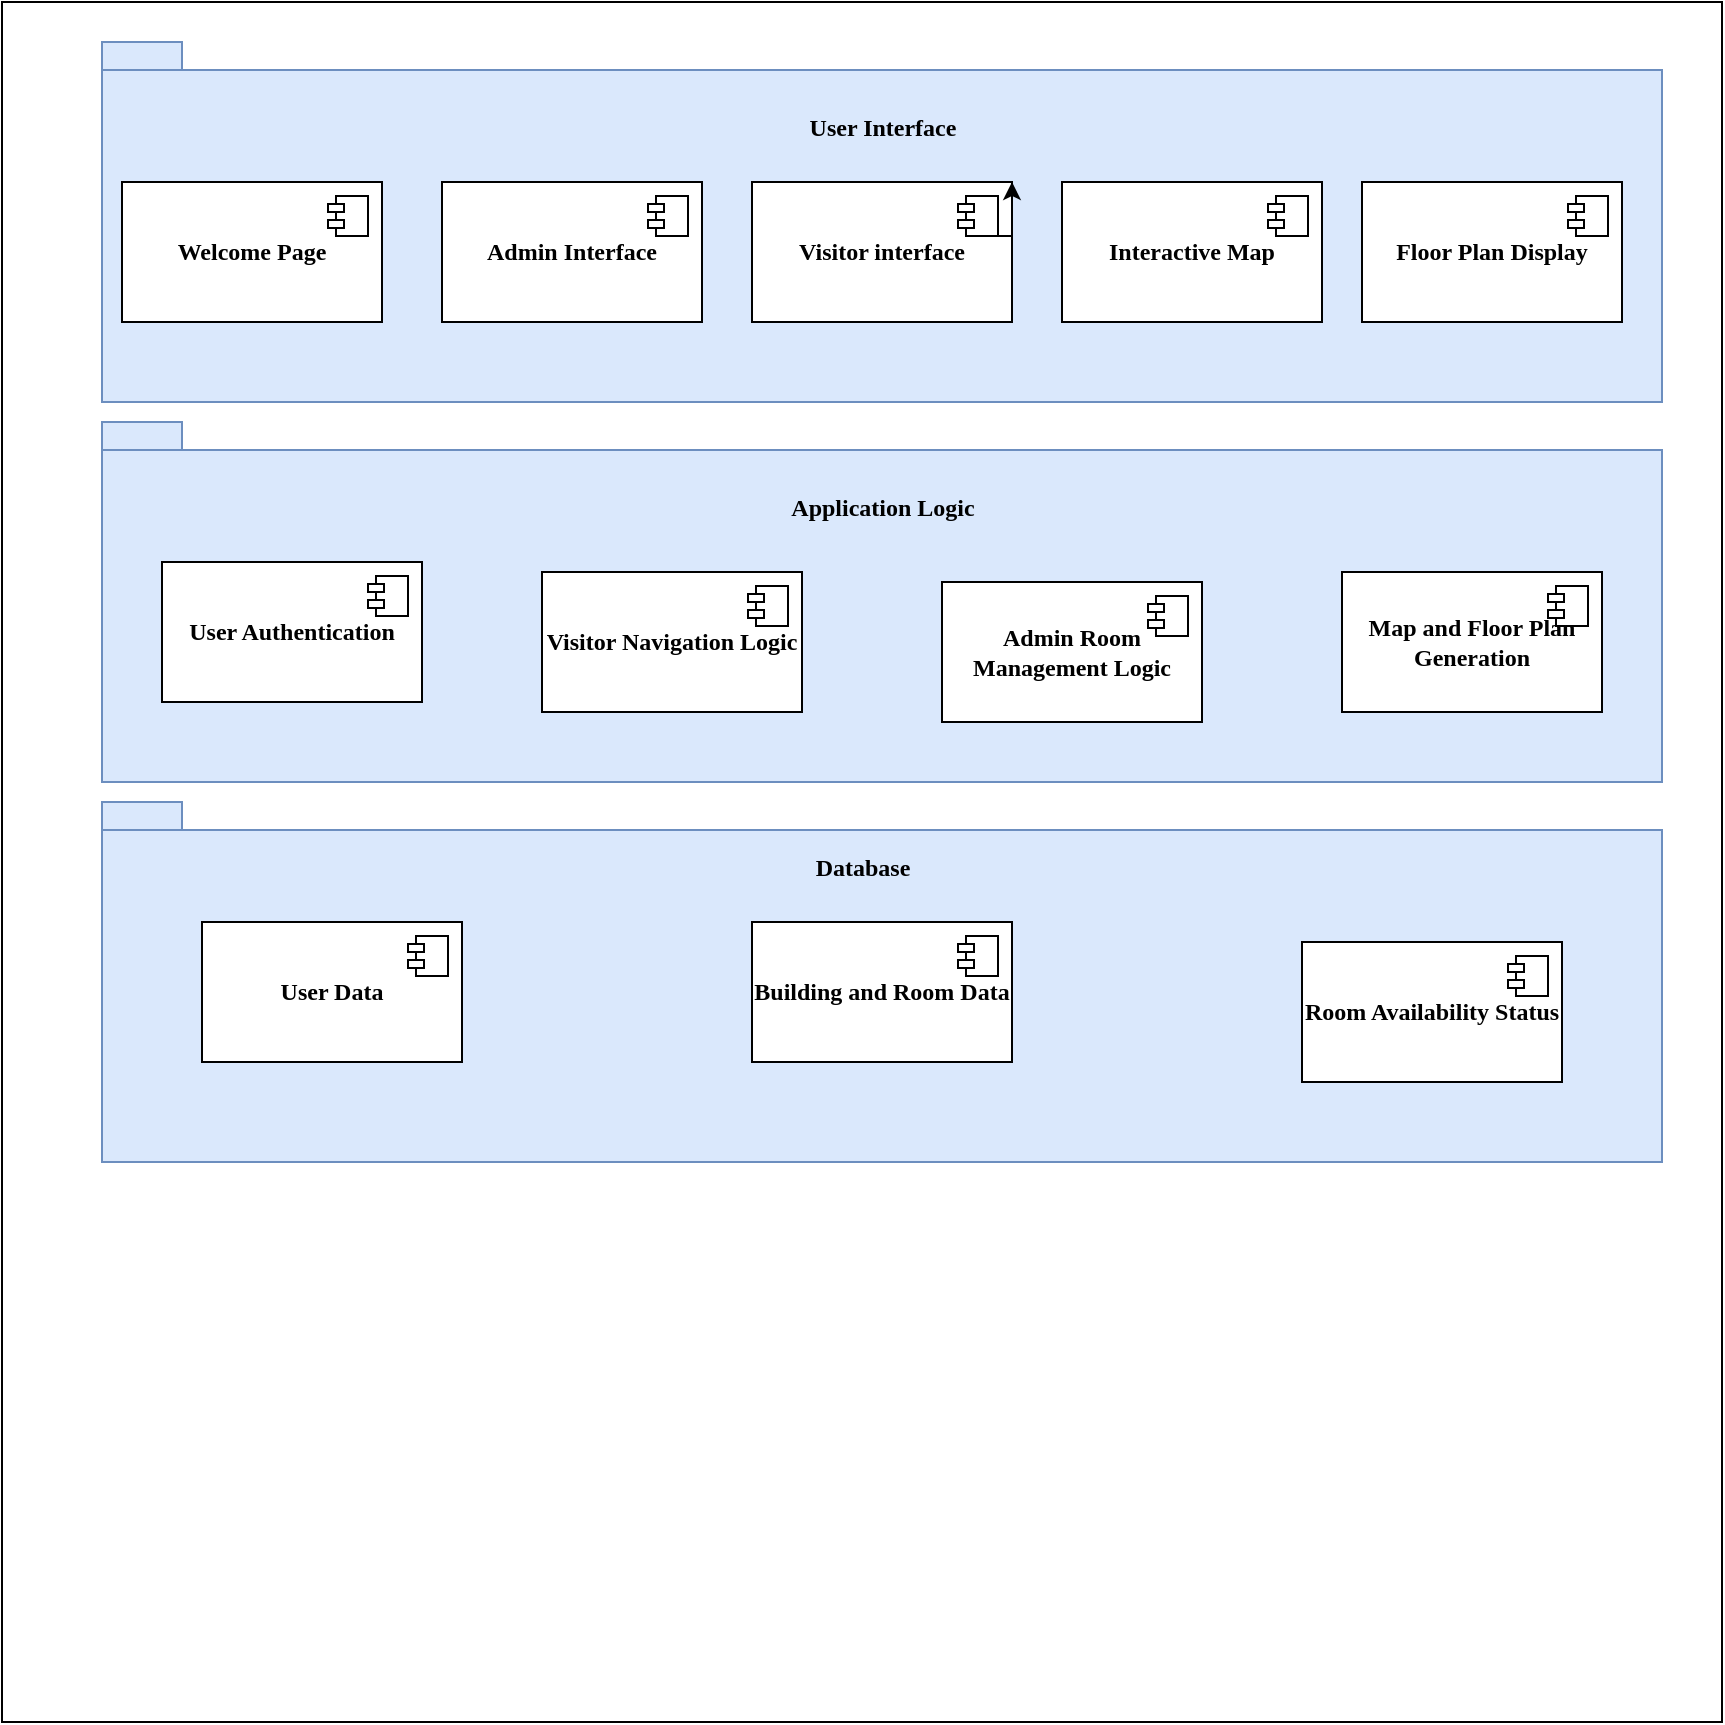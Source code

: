 <mxfile version="25.0.1">
  <diagram name="Page-1" id="PyqmrDLeBmCBZzvQtQ_F">
    <mxGraphModel dx="1026" dy="684" grid="1" gridSize="10" guides="1" tooltips="1" connect="1" arrows="1" fold="1" page="1" pageScale="1" pageWidth="827" pageHeight="1169" math="0" shadow="0">
      <root>
        <mxCell id="0" />
        <mxCell id="1" parent="0" />
        <mxCell id="JTrjq_9muoxQIfTAKnA5-1" value="" style="whiteSpace=wrap;html=1;aspect=fixed;fontFamily=Times New Roman;spacing=2;" parent="1" vertex="1">
          <mxGeometry x="40" y="40" width="860" height="860" as="geometry" />
        </mxCell>
        <mxCell id="JTrjq_9muoxQIfTAKnA5-2" value="" style="shape=folder;fontStyle=1;spacingTop=10;tabWidth=40;tabHeight=14;tabPosition=left;html=1;whiteSpace=wrap;fillColor=#dae8fc;strokeColor=#6c8ebf;fontFamily=Times New Roman;spacing=2;" parent="1" vertex="1">
          <mxGeometry x="90" y="60" width="780" height="180" as="geometry" />
        </mxCell>
        <mxCell id="JTrjq_9muoxQIfTAKnA5-3" value="" style="shape=folder;fontStyle=1;spacingTop=10;tabWidth=40;tabHeight=14;tabPosition=left;html=1;whiteSpace=wrap;fillColor=#dae8fc;strokeColor=#6c8ebf;fontFamily=Times New Roman;spacing=2;" parent="1" vertex="1">
          <mxGeometry x="90" y="250" width="780" height="180" as="geometry" />
        </mxCell>
        <mxCell id="JTrjq_9muoxQIfTAKnA5-4" value="" style="shape=folder;fontStyle=1;spacingTop=10;tabWidth=40;tabHeight=14;tabPosition=left;html=1;whiteSpace=wrap;fillColor=#dae8fc;strokeColor=#6c8ebf;fontFamily=Times New Roman;spacing=2;" parent="1" vertex="1">
          <mxGeometry x="90" y="440" width="780" height="180" as="geometry" />
        </mxCell>
        <mxCell id="JTrjq_9muoxQIfTAKnA5-5" value="&lt;b&gt;Welcome Page&lt;/b&gt;" style="html=1;dropTarget=0;whiteSpace=wrap;fontFamily=Times New Roman;spacing=2;" parent="1" vertex="1">
          <mxGeometry x="100" y="130" width="130" height="70" as="geometry" />
        </mxCell>
        <mxCell id="JTrjq_9muoxQIfTAKnA5-6" value="" style="shape=module;jettyWidth=8;jettyHeight=4;fontFamily=Times New Roman;spacing=2;" parent="JTrjq_9muoxQIfTAKnA5-5" vertex="1">
          <mxGeometry x="1" width="20" height="20" relative="1" as="geometry">
            <mxPoint x="-27" y="7" as="offset" />
          </mxGeometry>
        </mxCell>
        <mxCell id="JTrjq_9muoxQIfTAKnA5-7" value="&lt;b&gt;Floor Plan Display&lt;/b&gt;" style="html=1;dropTarget=0;whiteSpace=wrap;fontFamily=Times New Roman;spacing=2;" parent="1" vertex="1">
          <mxGeometry x="720" y="130" width="130" height="70" as="geometry" />
        </mxCell>
        <mxCell id="JTrjq_9muoxQIfTAKnA5-8" value="" style="shape=module;jettyWidth=8;jettyHeight=4;fontFamily=Times New Roman;spacing=2;" parent="JTrjq_9muoxQIfTAKnA5-7" vertex="1">
          <mxGeometry x="1" width="20" height="20" relative="1" as="geometry">
            <mxPoint x="-27" y="7" as="offset" />
          </mxGeometry>
        </mxCell>
        <mxCell id="JTrjq_9muoxQIfTAKnA5-9" value="&lt;b&gt;Admin Interface&lt;/b&gt;" style="html=1;dropTarget=0;whiteSpace=wrap;fontFamily=Times New Roman;spacing=2;" parent="1" vertex="1">
          <mxGeometry x="260" y="130" width="130" height="70" as="geometry" />
        </mxCell>
        <mxCell id="JTrjq_9muoxQIfTAKnA5-10" value="" style="shape=module;jettyWidth=8;jettyHeight=4;fontFamily=Times New Roman;spacing=2;" parent="JTrjq_9muoxQIfTAKnA5-9" vertex="1">
          <mxGeometry x="1" width="20" height="20" relative="1" as="geometry">
            <mxPoint x="-27" y="7" as="offset" />
          </mxGeometry>
        </mxCell>
        <mxCell id="JTrjq_9muoxQIfTAKnA5-11" value="&lt;b&gt;Visitor interface&lt;/b&gt;" style="html=1;dropTarget=0;whiteSpace=wrap;fontFamily=Times New Roman;spacing=2;" parent="1" vertex="1">
          <mxGeometry x="415" y="130" width="130" height="70" as="geometry" />
        </mxCell>
        <mxCell id="JTrjq_9muoxQIfTAKnA5-12" value="" style="shape=module;jettyWidth=8;jettyHeight=4;fontFamily=Times New Roman;spacing=2;" parent="JTrjq_9muoxQIfTAKnA5-11" vertex="1">
          <mxGeometry x="1" width="20" height="20" relative="1" as="geometry">
            <mxPoint x="-27" y="7" as="offset" />
          </mxGeometry>
        </mxCell>
        <mxCell id="JTrjq_9muoxQIfTAKnA5-13" value="&lt;b&gt;Interactive Map&lt;/b&gt;" style="html=1;dropTarget=0;whiteSpace=wrap;fontFamily=Times New Roman;spacing=2;" parent="1" vertex="1">
          <mxGeometry x="570" y="130" width="130" height="70" as="geometry" />
        </mxCell>
        <mxCell id="JTrjq_9muoxQIfTAKnA5-14" value="" style="shape=module;jettyWidth=8;jettyHeight=4;fontFamily=Times New Roman;spacing=2;" parent="JTrjq_9muoxQIfTAKnA5-13" vertex="1">
          <mxGeometry x="1" width="20" height="20" relative="1" as="geometry">
            <mxPoint x="-27" y="7" as="offset" />
          </mxGeometry>
        </mxCell>
        <mxCell id="JTrjq_9muoxQIfTAKnA5-15" value="User Interface" style="text;align=center;fontStyle=1;verticalAlign=middle;spacingLeft=3;spacingRight=3;strokeColor=none;rotatable=0;points=[[0,0.5],[1,0.5]];portConstraint=eastwest;html=1;fontFamily=Times New Roman;spacing=2;" parent="1" vertex="1">
          <mxGeometry x="440" y="90" width="80" height="26" as="geometry" />
        </mxCell>
        <mxCell id="JTrjq_9muoxQIfTAKnA5-16" style="edgeStyle=orthogonalEdgeStyle;rounded=0;orthogonalLoop=1;jettySize=auto;html=1;exitX=0;exitY=1;exitDx=4;exitDy=0;exitPerimeter=0;entryX=1;entryY=0;entryDx=0;entryDy=0;fontFamily=Times New Roman;spacing=2;" parent="1" source="JTrjq_9muoxQIfTAKnA5-12" target="JTrjq_9muoxQIfTAKnA5-11" edge="1">
          <mxGeometry relative="1" as="geometry" />
        </mxCell>
        <mxCell id="JTrjq_9muoxQIfTAKnA5-17" value="&lt;b&gt;User Authentication&lt;/b&gt;" style="html=1;dropTarget=0;whiteSpace=wrap;fontFamily=Times New Roman;spacing=2;" parent="1" vertex="1">
          <mxGeometry x="120" y="320" width="130" height="70" as="geometry" />
        </mxCell>
        <mxCell id="JTrjq_9muoxQIfTAKnA5-18" value="" style="shape=module;jettyWidth=8;jettyHeight=4;fontFamily=Times New Roman;spacing=2;" parent="JTrjq_9muoxQIfTAKnA5-17" vertex="1">
          <mxGeometry x="1" width="20" height="20" relative="1" as="geometry">
            <mxPoint x="-27" y="7" as="offset" />
          </mxGeometry>
        </mxCell>
        <mxCell id="JTrjq_9muoxQIfTAKnA5-19" value="&lt;b&gt;Visitor Navigation Logic&lt;/b&gt;" style="html=1;dropTarget=0;whiteSpace=wrap;fontFamily=Times New Roman;spacing=2;" parent="1" vertex="1">
          <mxGeometry x="310" y="325" width="130" height="70" as="geometry" />
        </mxCell>
        <mxCell id="JTrjq_9muoxQIfTAKnA5-20" value="" style="shape=module;jettyWidth=8;jettyHeight=4;fontFamily=Times New Roman;spacing=2;" parent="JTrjq_9muoxQIfTAKnA5-19" vertex="1">
          <mxGeometry x="1" width="20" height="20" relative="1" as="geometry">
            <mxPoint x="-27" y="7" as="offset" />
          </mxGeometry>
        </mxCell>
        <mxCell id="JTrjq_9muoxQIfTAKnA5-21" value="Application Logic" style="text;align=center;fontStyle=1;verticalAlign=middle;spacingLeft=3;spacingRight=3;strokeColor=none;rotatable=0;points=[[0,0.5],[1,0.5]];portConstraint=eastwest;html=1;fontFamily=Times New Roman;spacing=2;" parent="1" vertex="1">
          <mxGeometry x="440" y="280" width="80" height="26" as="geometry" />
        </mxCell>
        <mxCell id="JTrjq_9muoxQIfTAKnA5-22" value="&lt;b&gt;Admin Room Management Logic&lt;/b&gt;" style="html=1;dropTarget=0;whiteSpace=wrap;fontFamily=Times New Roman;spacing=2;" parent="1" vertex="1">
          <mxGeometry x="510" y="330" width="130" height="70" as="geometry" />
        </mxCell>
        <mxCell id="JTrjq_9muoxQIfTAKnA5-23" value="" style="shape=module;jettyWidth=8;jettyHeight=4;fontFamily=Times New Roman;spacing=2;" parent="JTrjq_9muoxQIfTAKnA5-22" vertex="1">
          <mxGeometry x="1" width="20" height="20" relative="1" as="geometry">
            <mxPoint x="-27" y="7" as="offset" />
          </mxGeometry>
        </mxCell>
        <mxCell id="JTrjq_9muoxQIfTAKnA5-24" value="&lt;b&gt;Map and Floor Plan Generation&lt;/b&gt;" style="html=1;dropTarget=0;whiteSpace=wrap;fontFamily=Times New Roman;spacing=2;" parent="1" vertex="1">
          <mxGeometry x="710" y="325" width="130" height="70" as="geometry" />
        </mxCell>
        <mxCell id="JTrjq_9muoxQIfTAKnA5-25" value="" style="shape=module;jettyWidth=8;jettyHeight=4;fontFamily=Times New Roman;spacing=2;" parent="JTrjq_9muoxQIfTAKnA5-24" vertex="1">
          <mxGeometry x="1" width="20" height="20" relative="1" as="geometry">
            <mxPoint x="-27" y="7" as="offset" />
          </mxGeometry>
        </mxCell>
        <mxCell id="JTrjq_9muoxQIfTAKnA5-26" value="Database" style="text;align=center;fontStyle=1;verticalAlign=middle;spacingLeft=3;spacingRight=3;strokeColor=none;rotatable=0;points=[[0,0.5],[1,0.5]];portConstraint=eastwest;html=1;fontFamily=Times New Roman;spacing=2;" parent="1" vertex="1">
          <mxGeometry x="430" y="460" width="80" height="26" as="geometry" />
        </mxCell>
        <mxCell id="JTrjq_9muoxQIfTAKnA5-27" value="&lt;b&gt;Room Availability Status&lt;/b&gt;" style="html=1;dropTarget=0;whiteSpace=wrap;fontFamily=Times New Roman;spacing=2;" parent="1" vertex="1">
          <mxGeometry x="690" y="510" width="130" height="70" as="geometry" />
        </mxCell>
        <mxCell id="JTrjq_9muoxQIfTAKnA5-28" value="" style="shape=module;jettyWidth=8;jettyHeight=4;fontFamily=Times New Roman;spacing=2;" parent="JTrjq_9muoxQIfTAKnA5-27" vertex="1">
          <mxGeometry x="1" width="20" height="20" relative="1" as="geometry">
            <mxPoint x="-27" y="7" as="offset" />
          </mxGeometry>
        </mxCell>
        <mxCell id="JTrjq_9muoxQIfTAKnA5-29" value="&lt;b&gt;Building and Room Data&lt;/b&gt;" style="html=1;dropTarget=0;whiteSpace=wrap;fontFamily=Times New Roman;spacing=2;" parent="1" vertex="1">
          <mxGeometry x="415" y="500" width="130" height="70" as="geometry" />
        </mxCell>
        <mxCell id="JTrjq_9muoxQIfTAKnA5-30" value="" style="shape=module;jettyWidth=8;jettyHeight=4;fontFamily=Times New Roman;spacing=2;" parent="JTrjq_9muoxQIfTAKnA5-29" vertex="1">
          <mxGeometry x="1" width="20" height="20" relative="1" as="geometry">
            <mxPoint x="-27" y="7" as="offset" />
          </mxGeometry>
        </mxCell>
        <mxCell id="JTrjq_9muoxQIfTAKnA5-31" value="&lt;b&gt;User Data&lt;/b&gt;" style="html=1;dropTarget=0;whiteSpace=wrap;fontFamily=Times New Roman;spacing=2;" parent="1" vertex="1">
          <mxGeometry x="140" y="500" width="130" height="70" as="geometry" />
        </mxCell>
        <mxCell id="JTrjq_9muoxQIfTAKnA5-32" value="" style="shape=module;jettyWidth=8;jettyHeight=4;fontFamily=Times New Roman;spacing=2;" parent="JTrjq_9muoxQIfTAKnA5-31" vertex="1">
          <mxGeometry x="1" width="20" height="20" relative="1" as="geometry">
            <mxPoint x="-27" y="7" as="offset" />
          </mxGeometry>
        </mxCell>
      </root>
    </mxGraphModel>
  </diagram>
</mxfile>
